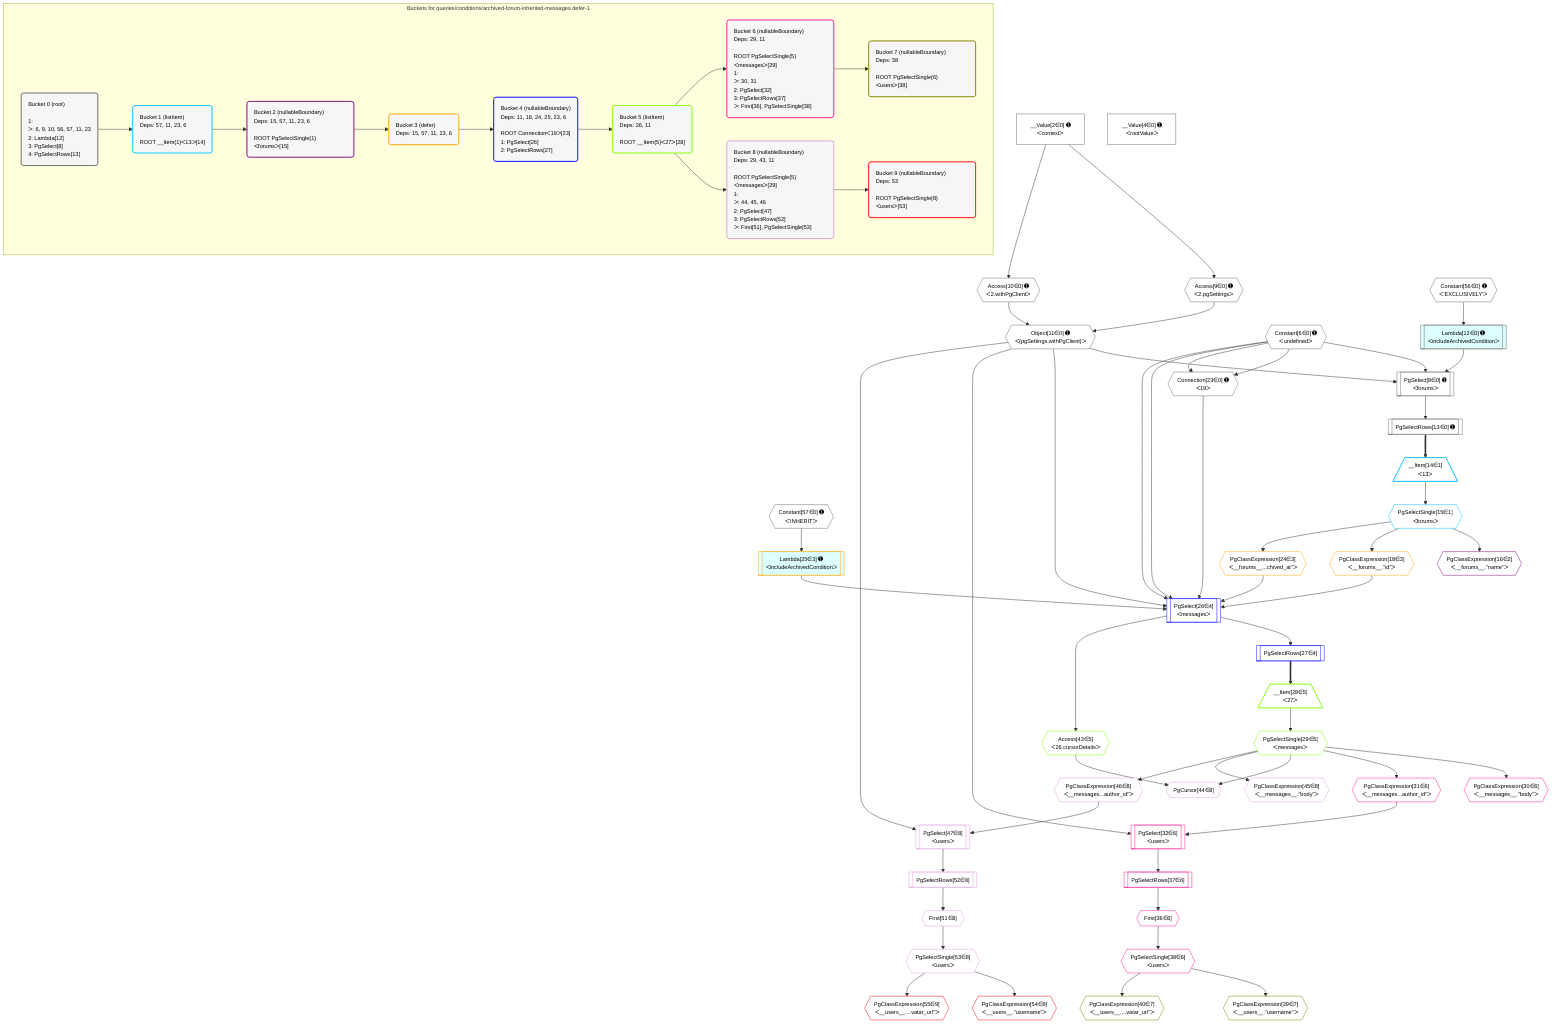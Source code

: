 %%{init: {'themeVariables': { 'fontSize': '12px'}}}%%
graph TD
    classDef path fill:#eee,stroke:#000,color:#000
    classDef plan fill:#fff,stroke-width:1px,color:#000
    classDef itemplan fill:#fff,stroke-width:2px,color:#000
    classDef unbatchedplan fill:#dff,stroke-width:1px,color:#000
    classDef sideeffectplan fill:#fcc,stroke-width:2px,color:#000
    classDef bucket fill:#f6f6f6,color:#000,stroke-width:2px,text-align:left


    %% plan dependencies
    PgSelect8[["PgSelect[8∈0] ➊<br />ᐸforumsᐳ"]]:::plan
    Object11{{"Object[11∈0] ➊<br />ᐸ{pgSettings,withPgClient}ᐳ"}}:::plan
    Constant6{{"Constant[6∈0] ➊<br />ᐸundefinedᐳ"}}:::plan
    Lambda12[["Lambda[12∈0] ➊<br />ᐸincludeArchivedConditionᐳ"]]:::unbatchedplan
    Object11 & Constant6 & Lambda12 --> PgSelect8
    Access9{{"Access[9∈0] ➊<br />ᐸ2.pgSettingsᐳ"}}:::plan
    Access10{{"Access[10∈0] ➊<br />ᐸ2.withPgClientᐳ"}}:::plan
    Access9 & Access10 --> Object11
    Connection23{{"Connection[23∈0] ➊<br />ᐸ19ᐳ"}}:::plan
    Constant6 & Constant6 --> Connection23
    __Value2["__Value[2∈0] ➊<br />ᐸcontextᐳ"]:::plan
    __Value2 --> Access9
    __Value2 --> Access10
    Constant56{{"Constant[56∈0] ➊<br />ᐸ'EXCLUSIVELY'ᐳ"}}:::plan
    Constant56 --> Lambda12
    PgSelectRows13[["PgSelectRows[13∈0] ➊"]]:::plan
    PgSelect8 --> PgSelectRows13
    __Value4["__Value[4∈0] ➊<br />ᐸrootValueᐳ"]:::plan
    Constant57{{"Constant[57∈0] ➊<br />ᐸ'INHERIT'ᐳ"}}:::plan
    __Item14[/"__Item[14∈1]<br />ᐸ13ᐳ"\]:::itemplan
    PgSelectRows13 ==> __Item14
    PgSelectSingle15{{"PgSelectSingle[15∈1]<br />ᐸforumsᐳ"}}:::plan
    __Item14 --> PgSelectSingle15
    PgClassExpression16{{"PgClassExpression[16∈2]<br />ᐸ__forums__.”name”ᐳ"}}:::plan
    PgSelectSingle15 --> PgClassExpression16
    PgClassExpression18{{"PgClassExpression[18∈3]<br />ᐸ__forums__.”id”ᐳ"}}:::plan
    PgSelectSingle15 --> PgClassExpression18
    PgClassExpression24{{"PgClassExpression[24∈3]<br />ᐸ__forums__...chived_at”ᐳ"}}:::plan
    PgSelectSingle15 --> PgClassExpression24
    Lambda25[["Lambda[25∈3] ➊<br />ᐸincludeArchivedConditionᐳ"]]:::unbatchedplan
    Constant57 --> Lambda25
    PgSelect26[["PgSelect[26∈4]<br />ᐸmessagesᐳ"]]:::plan
    Object11 & PgClassExpression18 & PgClassExpression24 & Lambda25 & Connection23 & Constant6 & Constant6 --> PgSelect26
    PgSelectRows27[["PgSelectRows[27∈4]"]]:::plan
    PgSelect26 --> PgSelectRows27
    __Item28[/"__Item[28∈5]<br />ᐸ27ᐳ"\]:::itemplan
    PgSelectRows27 ==> __Item28
    PgSelectSingle29{{"PgSelectSingle[29∈5]<br />ᐸmessagesᐳ"}}:::plan
    __Item28 --> PgSelectSingle29
    Access43{{"Access[43∈5]<br />ᐸ26.cursorDetailsᐳ"}}:::plan
    PgSelect26 --> Access43
    PgSelect32[["PgSelect[32∈6]<br />ᐸusersᐳ"]]:::plan
    PgClassExpression31{{"PgClassExpression[31∈6]<br />ᐸ__messages...author_id”ᐳ"}}:::plan
    Object11 & PgClassExpression31 --> PgSelect32
    PgClassExpression30{{"PgClassExpression[30∈6]<br />ᐸ__messages__.”body”ᐳ"}}:::plan
    PgSelectSingle29 --> PgClassExpression30
    PgSelectSingle29 --> PgClassExpression31
    First36{{"First[36∈6]"}}:::plan
    PgSelectRows37[["PgSelectRows[37∈6]"]]:::plan
    PgSelectRows37 --> First36
    PgSelect32 --> PgSelectRows37
    PgSelectSingle38{{"PgSelectSingle[38∈6]<br />ᐸusersᐳ"}}:::plan
    First36 --> PgSelectSingle38
    PgClassExpression39{{"PgClassExpression[39∈7]<br />ᐸ__users__.”username”ᐳ"}}:::plan
    PgSelectSingle38 --> PgClassExpression39
    PgClassExpression40{{"PgClassExpression[40∈7]<br />ᐸ__users__....vatar_url”ᐳ"}}:::plan
    PgSelectSingle38 --> PgClassExpression40
    PgCursor44{{"PgCursor[44∈8]"}}:::plan
    PgSelectSingle29 & Access43 --> PgCursor44
    PgSelect47[["PgSelect[47∈8]<br />ᐸusersᐳ"]]:::plan
    PgClassExpression46{{"PgClassExpression[46∈8]<br />ᐸ__messages...author_id”ᐳ"}}:::plan
    Object11 & PgClassExpression46 --> PgSelect47
    PgClassExpression45{{"PgClassExpression[45∈8]<br />ᐸ__messages__.”body”ᐳ"}}:::plan
    PgSelectSingle29 --> PgClassExpression45
    PgSelectSingle29 --> PgClassExpression46
    First51{{"First[51∈8]"}}:::plan
    PgSelectRows52[["PgSelectRows[52∈8]"]]:::plan
    PgSelectRows52 --> First51
    PgSelect47 --> PgSelectRows52
    PgSelectSingle53{{"PgSelectSingle[53∈8]<br />ᐸusersᐳ"}}:::plan
    First51 --> PgSelectSingle53
    PgClassExpression54{{"PgClassExpression[54∈9]<br />ᐸ__users__.”username”ᐳ"}}:::plan
    PgSelectSingle53 --> PgClassExpression54
    PgClassExpression55{{"PgClassExpression[55∈9]<br />ᐸ__users__....vatar_url”ᐳ"}}:::plan
    PgSelectSingle53 --> PgClassExpression55

    %% define steps

    subgraph "Buckets for queries/conditions/archived-forum-inherited-messages.defer-1"
    Bucket0("Bucket 0 (root)<br /><br />1: <br />ᐳ: 6, 9, 10, 56, 57, 11, 23<br />2: Lambda[12]<br />3: PgSelect[8]<br />4: PgSelectRows[13]"):::bucket
    classDef bucket0 stroke:#696969
    class Bucket0,__Value2,__Value4,Constant6,PgSelect8,Access9,Access10,Object11,Lambda12,PgSelectRows13,Connection23,Constant56,Constant57 bucket0
    Bucket1("Bucket 1 (listItem)<br />Deps: 57, 11, 23, 6<br /><br />ROOT __Item{1}ᐸ13ᐳ[14]"):::bucket
    classDef bucket1 stroke:#00bfff
    class Bucket1,__Item14,PgSelectSingle15 bucket1
    Bucket2("Bucket 2 (nullableBoundary)<br />Deps: 15, 57, 11, 23, 6<br /><br />ROOT PgSelectSingle{1}ᐸforumsᐳ[15]"):::bucket
    classDef bucket2 stroke:#7f007f
    class Bucket2,PgClassExpression16 bucket2
    Bucket3("Bucket 3 (defer)<br />Deps: 15, 57, 11, 23, 6"):::bucket
    classDef bucket3 stroke:#ffa500
    class Bucket3,PgClassExpression18,PgClassExpression24,Lambda25 bucket3
    Bucket4("Bucket 4 (nullableBoundary)<br />Deps: 11, 18, 24, 25, 23, 6<br /><br />ROOT Connectionᐸ19ᐳ[23]<br />1: PgSelect[26]<br />2: PgSelectRows[27]"):::bucket
    classDef bucket4 stroke:#0000ff
    class Bucket4,PgSelect26,PgSelectRows27 bucket4
    Bucket5("Bucket 5 (listItem)<br />Deps: 26, 11<br /><br />ROOT __Item{5}ᐸ27ᐳ[28]"):::bucket
    classDef bucket5 stroke:#7fff00
    class Bucket5,__Item28,PgSelectSingle29,Access43 bucket5
    Bucket6("Bucket 6 (nullableBoundary)<br />Deps: 29, 11<br /><br />ROOT PgSelectSingle{5}ᐸmessagesᐳ[29]<br />1: <br />ᐳ: 30, 31<br />2: PgSelect[32]<br />3: PgSelectRows[37]<br />ᐳ: First[36], PgSelectSingle[38]"):::bucket
    classDef bucket6 stroke:#ff1493
    class Bucket6,PgClassExpression30,PgClassExpression31,PgSelect32,First36,PgSelectRows37,PgSelectSingle38 bucket6
    Bucket7("Bucket 7 (nullableBoundary)<br />Deps: 38<br /><br />ROOT PgSelectSingle{6}ᐸusersᐳ[38]"):::bucket
    classDef bucket7 stroke:#808000
    class Bucket7,PgClassExpression39,PgClassExpression40 bucket7
    Bucket8("Bucket 8 (nullableBoundary)<br />Deps: 29, 43, 11<br /><br />ROOT PgSelectSingle{5}ᐸmessagesᐳ[29]<br />1: <br />ᐳ: 44, 45, 46<br />2: PgSelect[47]<br />3: PgSelectRows[52]<br />ᐳ: First[51], PgSelectSingle[53]"):::bucket
    classDef bucket8 stroke:#dda0dd
    class Bucket8,PgCursor44,PgClassExpression45,PgClassExpression46,PgSelect47,First51,PgSelectRows52,PgSelectSingle53 bucket8
    Bucket9("Bucket 9 (nullableBoundary)<br />Deps: 53<br /><br />ROOT PgSelectSingle{8}ᐸusersᐳ[53]"):::bucket
    classDef bucket9 stroke:#ff0000
    class Bucket9,PgClassExpression54,PgClassExpression55 bucket9
    Bucket0 --> Bucket1
    Bucket1 --> Bucket2
    Bucket2 --> Bucket3
    Bucket3 --> Bucket4
    Bucket4 --> Bucket5
    Bucket5 --> Bucket6 & Bucket8
    Bucket6 --> Bucket7
    Bucket8 --> Bucket9
    end